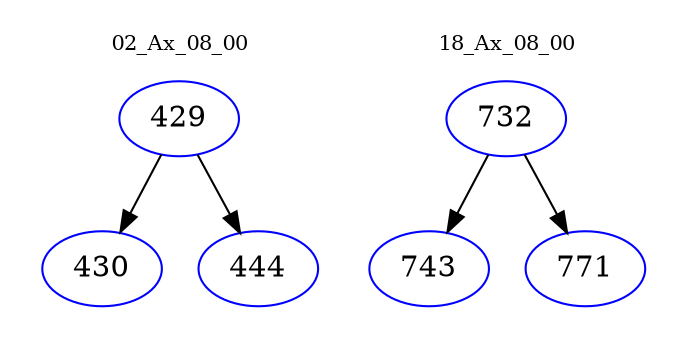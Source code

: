 digraph{
subgraph cluster_0 {
color = white
label = "02_Ax_08_00";
fontsize=10;
T0_429 [label="429", color="blue"]
T0_429 -> T0_430 [color="black"]
T0_430 [label="430", color="blue"]
T0_429 -> T0_444 [color="black"]
T0_444 [label="444", color="blue"]
}
subgraph cluster_1 {
color = white
label = "18_Ax_08_00";
fontsize=10;
T1_732 [label="732", color="blue"]
T1_732 -> T1_743 [color="black"]
T1_743 [label="743", color="blue"]
T1_732 -> T1_771 [color="black"]
T1_771 [label="771", color="blue"]
}
}

